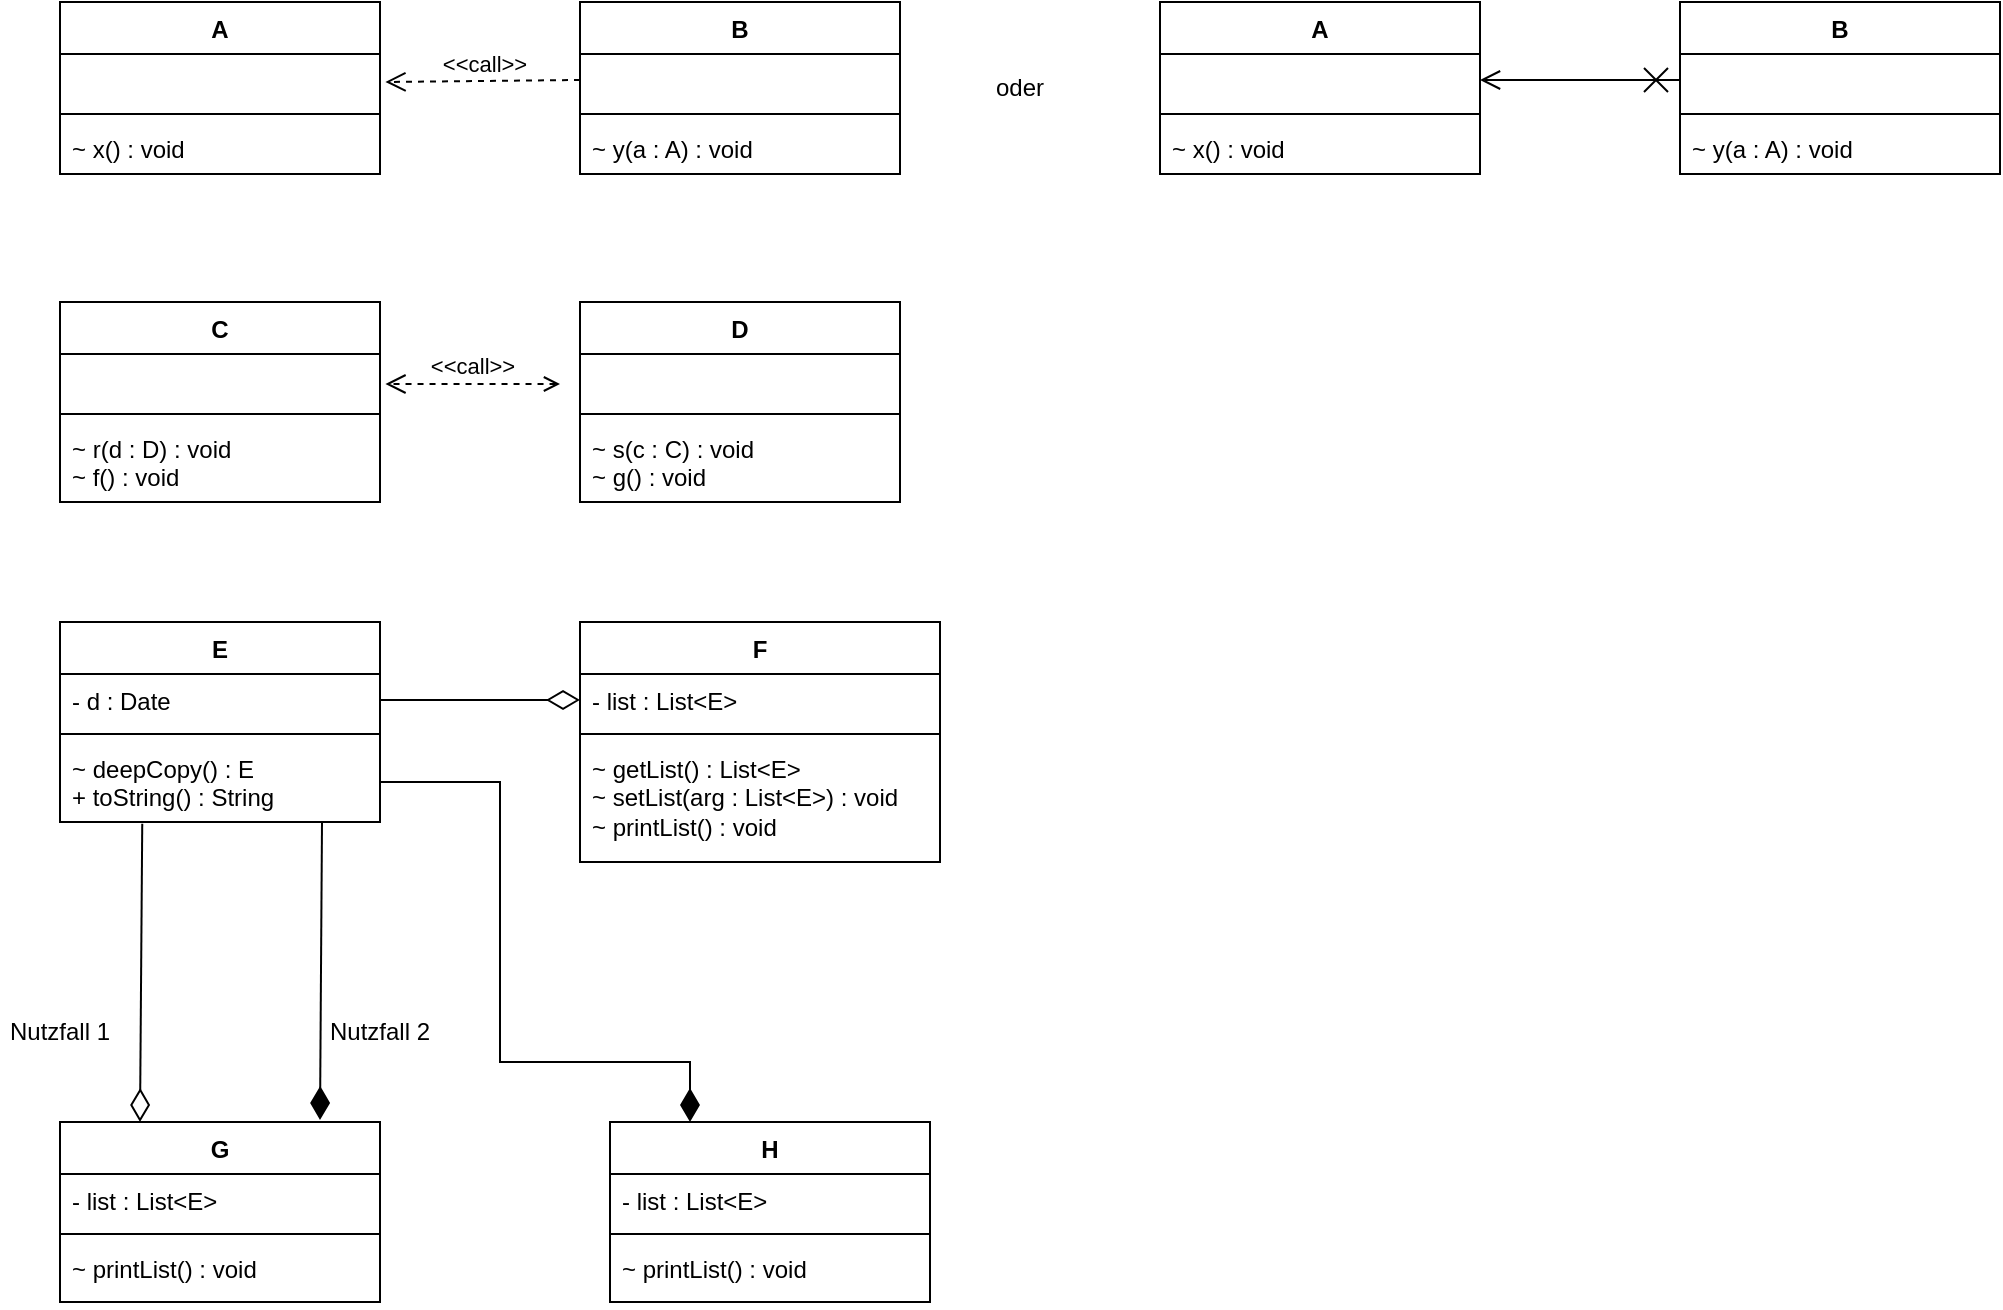 <mxfile version="21.3.7" type="github">
  <diagram name="Page-1" id="vnzZacXFTidNfK1MO4k4">
    <mxGraphModel dx="818" dy="633" grid="1" gridSize="10" guides="1" tooltips="1" connect="1" arrows="1" fold="1" page="1" pageScale="1" pageWidth="1169" pageHeight="1654" math="0" shadow="0">
      <root>
        <mxCell id="0" />
        <mxCell id="1" parent="0" />
        <mxCell id="B9dHrM3plx49otGJc3sR-5" value="A" style="swimlane;fontStyle=1;align=center;verticalAlign=top;childLayout=stackLayout;horizontal=1;startSize=26;horizontalStack=0;resizeParent=1;resizeParentMax=0;resizeLast=0;collapsible=1;marginBottom=0;whiteSpace=wrap;html=1;" vertex="1" parent="1">
          <mxGeometry x="150" y="140" width="160" height="86" as="geometry" />
        </mxCell>
        <mxCell id="B9dHrM3plx49otGJc3sR-6" value="&amp;nbsp;" style="text;strokeColor=none;fillColor=none;align=left;verticalAlign=top;spacingLeft=4;spacingRight=4;overflow=hidden;rotatable=0;points=[[0,0.5],[1,0.5]];portConstraint=eastwest;whiteSpace=wrap;html=1;" vertex="1" parent="B9dHrM3plx49otGJc3sR-5">
          <mxGeometry y="26" width="160" height="26" as="geometry" />
        </mxCell>
        <mxCell id="B9dHrM3plx49otGJc3sR-7" value="" style="line;strokeWidth=1;fillColor=none;align=left;verticalAlign=middle;spacingTop=-1;spacingLeft=3;spacingRight=3;rotatable=0;labelPosition=right;points=[];portConstraint=eastwest;strokeColor=inherit;" vertex="1" parent="B9dHrM3plx49otGJc3sR-5">
          <mxGeometry y="52" width="160" height="8" as="geometry" />
        </mxCell>
        <mxCell id="B9dHrM3plx49otGJc3sR-8" value="~ x() : void" style="text;strokeColor=none;fillColor=none;align=left;verticalAlign=top;spacingLeft=4;spacingRight=4;overflow=hidden;rotatable=0;points=[[0,0.5],[1,0.5]];portConstraint=eastwest;whiteSpace=wrap;html=1;" vertex="1" parent="B9dHrM3plx49otGJc3sR-5">
          <mxGeometry y="60" width="160" height="26" as="geometry" />
        </mxCell>
        <mxCell id="B9dHrM3plx49otGJc3sR-9" value="B" style="swimlane;fontStyle=1;align=center;verticalAlign=top;childLayout=stackLayout;horizontal=1;startSize=26;horizontalStack=0;resizeParent=1;resizeParentMax=0;resizeLast=0;collapsible=1;marginBottom=0;whiteSpace=wrap;html=1;" vertex="1" parent="1">
          <mxGeometry x="410" y="140" width="160" height="86" as="geometry" />
        </mxCell>
        <mxCell id="B9dHrM3plx49otGJc3sR-10" value="&amp;nbsp;" style="text;strokeColor=none;fillColor=none;align=left;verticalAlign=top;spacingLeft=4;spacingRight=4;overflow=hidden;rotatable=0;points=[[0,0.5],[1,0.5]];portConstraint=eastwest;whiteSpace=wrap;html=1;" vertex="1" parent="B9dHrM3plx49otGJc3sR-9">
          <mxGeometry y="26" width="160" height="26" as="geometry" />
        </mxCell>
        <mxCell id="B9dHrM3plx49otGJc3sR-11" value="" style="line;strokeWidth=1;fillColor=none;align=left;verticalAlign=middle;spacingTop=-1;spacingLeft=3;spacingRight=3;rotatable=0;labelPosition=right;points=[];portConstraint=eastwest;strokeColor=inherit;" vertex="1" parent="B9dHrM3plx49otGJc3sR-9">
          <mxGeometry y="52" width="160" height="8" as="geometry" />
        </mxCell>
        <mxCell id="B9dHrM3plx49otGJc3sR-12" value="~ y(a : A) : void" style="text;strokeColor=none;fillColor=none;align=left;verticalAlign=top;spacingLeft=4;spacingRight=4;overflow=hidden;rotatable=0;points=[[0,0.5],[1,0.5]];portConstraint=eastwest;whiteSpace=wrap;html=1;" vertex="1" parent="B9dHrM3plx49otGJc3sR-9">
          <mxGeometry y="60" width="160" height="26" as="geometry" />
        </mxCell>
        <mxCell id="B9dHrM3plx49otGJc3sR-14" value="&amp;lt;&amp;lt;call&amp;gt;&amp;gt;" style="html=1;verticalAlign=bottom;endArrow=open;dashed=1;endSize=8;edgeStyle=elbowEdgeStyle;elbow=vertical;curved=0;rounded=0;exitX=0;exitY=0.5;exitDx=0;exitDy=0;entryX=1.017;entryY=0.564;entryDx=0;entryDy=0;entryPerimeter=0;" edge="1" parent="1" source="B9dHrM3plx49otGJc3sR-10" target="B9dHrM3plx49otGJc3sR-6">
          <mxGeometry relative="1" as="geometry">
            <mxPoint x="410" y="270" as="sourcePoint" />
            <mxPoint x="320" y="181" as="targetPoint" />
          </mxGeometry>
        </mxCell>
        <mxCell id="B9dHrM3plx49otGJc3sR-16" value="A" style="swimlane;fontStyle=1;align=center;verticalAlign=top;childLayout=stackLayout;horizontal=1;startSize=26;horizontalStack=0;resizeParent=1;resizeParentMax=0;resizeLast=0;collapsible=1;marginBottom=0;whiteSpace=wrap;html=1;" vertex="1" parent="1">
          <mxGeometry x="700" y="140" width="160" height="86" as="geometry" />
        </mxCell>
        <mxCell id="B9dHrM3plx49otGJc3sR-17" value="&amp;nbsp;" style="text;strokeColor=none;fillColor=none;align=left;verticalAlign=top;spacingLeft=4;spacingRight=4;overflow=hidden;rotatable=0;points=[[0,0.5],[1,0.5]];portConstraint=eastwest;whiteSpace=wrap;html=1;" vertex="1" parent="B9dHrM3plx49otGJc3sR-16">
          <mxGeometry y="26" width="160" height="26" as="geometry" />
        </mxCell>
        <mxCell id="B9dHrM3plx49otGJc3sR-18" value="" style="line;strokeWidth=1;fillColor=none;align=left;verticalAlign=middle;spacingTop=-1;spacingLeft=3;spacingRight=3;rotatable=0;labelPosition=right;points=[];portConstraint=eastwest;strokeColor=inherit;" vertex="1" parent="B9dHrM3plx49otGJc3sR-16">
          <mxGeometry y="52" width="160" height="8" as="geometry" />
        </mxCell>
        <mxCell id="B9dHrM3plx49otGJc3sR-19" value="~ x() : void" style="text;strokeColor=none;fillColor=none;align=left;verticalAlign=top;spacingLeft=4;spacingRight=4;overflow=hidden;rotatable=0;points=[[0,0.5],[1,0.5]];portConstraint=eastwest;whiteSpace=wrap;html=1;" vertex="1" parent="B9dHrM3plx49otGJc3sR-16">
          <mxGeometry y="60" width="160" height="26" as="geometry" />
        </mxCell>
        <mxCell id="B9dHrM3plx49otGJc3sR-20" value="B" style="swimlane;fontStyle=1;align=center;verticalAlign=top;childLayout=stackLayout;horizontal=1;startSize=26;horizontalStack=0;resizeParent=1;resizeParentMax=0;resizeLast=0;collapsible=1;marginBottom=0;whiteSpace=wrap;html=1;" vertex="1" parent="1">
          <mxGeometry x="960" y="140" width="160" height="86" as="geometry" />
        </mxCell>
        <mxCell id="B9dHrM3plx49otGJc3sR-21" value="&amp;nbsp;" style="text;strokeColor=none;fillColor=none;align=left;verticalAlign=top;spacingLeft=4;spacingRight=4;overflow=hidden;rotatable=0;points=[[0,0.5],[1,0.5]];portConstraint=eastwest;whiteSpace=wrap;html=1;" vertex="1" parent="B9dHrM3plx49otGJc3sR-20">
          <mxGeometry y="26" width="160" height="26" as="geometry" />
        </mxCell>
        <mxCell id="B9dHrM3plx49otGJc3sR-22" value="" style="line;strokeWidth=1;fillColor=none;align=left;verticalAlign=middle;spacingTop=-1;spacingLeft=3;spacingRight=3;rotatable=0;labelPosition=right;points=[];portConstraint=eastwest;strokeColor=inherit;" vertex="1" parent="B9dHrM3plx49otGJc3sR-20">
          <mxGeometry y="52" width="160" height="8" as="geometry" />
        </mxCell>
        <mxCell id="B9dHrM3plx49otGJc3sR-23" value="~ y(a : A) : void" style="text;strokeColor=none;fillColor=none;align=left;verticalAlign=top;spacingLeft=4;spacingRight=4;overflow=hidden;rotatable=0;points=[[0,0.5],[1,0.5]];portConstraint=eastwest;whiteSpace=wrap;html=1;" vertex="1" parent="B9dHrM3plx49otGJc3sR-20">
          <mxGeometry y="60" width="160" height="26" as="geometry" />
        </mxCell>
        <mxCell id="B9dHrM3plx49otGJc3sR-25" value="" style="endArrow=open;startArrow=cross;endFill=0;startFill=0;endSize=8;startSize=10;html=1;rounded=0;entryX=1;entryY=0.5;entryDx=0;entryDy=0;exitX=0;exitY=0.5;exitDx=0;exitDy=0;" edge="1" parent="1" source="B9dHrM3plx49otGJc3sR-21" target="B9dHrM3plx49otGJc3sR-17">
          <mxGeometry width="160" relative="1" as="geometry">
            <mxPoint x="920" y="250" as="sourcePoint" />
            <mxPoint x="990" y="200" as="targetPoint" />
          </mxGeometry>
        </mxCell>
        <mxCell id="B9dHrM3plx49otGJc3sR-26" value="oder" style="text;html=1;strokeColor=none;fillColor=none;align=center;verticalAlign=middle;whiteSpace=wrap;rounded=0;" vertex="1" parent="1">
          <mxGeometry x="600" y="168" width="60" height="30" as="geometry" />
        </mxCell>
        <mxCell id="B9dHrM3plx49otGJc3sR-27" value="C" style="swimlane;fontStyle=1;align=center;verticalAlign=top;childLayout=stackLayout;horizontal=1;startSize=26;horizontalStack=0;resizeParent=1;resizeParentMax=0;resizeLast=0;collapsible=1;marginBottom=0;whiteSpace=wrap;html=1;" vertex="1" parent="1">
          <mxGeometry x="150" y="290" width="160" height="100" as="geometry" />
        </mxCell>
        <mxCell id="B9dHrM3plx49otGJc3sR-28" value="&amp;nbsp;" style="text;strokeColor=none;fillColor=none;align=left;verticalAlign=top;spacingLeft=4;spacingRight=4;overflow=hidden;rotatable=0;points=[[0,0.5],[1,0.5]];portConstraint=eastwest;whiteSpace=wrap;html=1;" vertex="1" parent="B9dHrM3plx49otGJc3sR-27">
          <mxGeometry y="26" width="160" height="26" as="geometry" />
        </mxCell>
        <mxCell id="B9dHrM3plx49otGJc3sR-29" value="" style="line;strokeWidth=1;fillColor=none;align=left;verticalAlign=middle;spacingTop=-1;spacingLeft=3;spacingRight=3;rotatable=0;labelPosition=right;points=[];portConstraint=eastwest;strokeColor=inherit;" vertex="1" parent="B9dHrM3plx49otGJc3sR-27">
          <mxGeometry y="52" width="160" height="8" as="geometry" />
        </mxCell>
        <mxCell id="B9dHrM3plx49otGJc3sR-30" value="&lt;div&gt;~ r(d : D) : void&lt;/div&gt;&lt;div&gt;~ f() : void&lt;br&gt;&lt;/div&gt;" style="text;strokeColor=none;fillColor=none;align=left;verticalAlign=top;spacingLeft=4;spacingRight=4;overflow=hidden;rotatable=0;points=[[0,0.5],[1,0.5]];portConstraint=eastwest;whiteSpace=wrap;html=1;" vertex="1" parent="B9dHrM3plx49otGJc3sR-27">
          <mxGeometry y="60" width="160" height="40" as="geometry" />
        </mxCell>
        <mxCell id="B9dHrM3plx49otGJc3sR-31" value="D" style="swimlane;fontStyle=1;align=center;verticalAlign=top;childLayout=stackLayout;horizontal=1;startSize=26;horizontalStack=0;resizeParent=1;resizeParentMax=0;resizeLast=0;collapsible=1;marginBottom=0;whiteSpace=wrap;html=1;" vertex="1" parent="1">
          <mxGeometry x="410" y="290" width="160" height="100" as="geometry" />
        </mxCell>
        <mxCell id="B9dHrM3plx49otGJc3sR-32" value="&amp;nbsp;" style="text;strokeColor=none;fillColor=none;align=left;verticalAlign=top;spacingLeft=4;spacingRight=4;overflow=hidden;rotatable=0;points=[[0,0.5],[1,0.5]];portConstraint=eastwest;whiteSpace=wrap;html=1;" vertex="1" parent="B9dHrM3plx49otGJc3sR-31">
          <mxGeometry y="26" width="160" height="26" as="geometry" />
        </mxCell>
        <mxCell id="B9dHrM3plx49otGJc3sR-33" value="" style="line;strokeWidth=1;fillColor=none;align=left;verticalAlign=middle;spacingTop=-1;spacingLeft=3;spacingRight=3;rotatable=0;labelPosition=right;points=[];portConstraint=eastwest;strokeColor=inherit;" vertex="1" parent="B9dHrM3plx49otGJc3sR-31">
          <mxGeometry y="52" width="160" height="8" as="geometry" />
        </mxCell>
        <mxCell id="B9dHrM3plx49otGJc3sR-34" value="&lt;div&gt;~ s(c : C) : void&lt;/div&gt;&lt;div&gt;~ g() : void&lt;br&gt;&lt;/div&gt;" style="text;strokeColor=none;fillColor=none;align=left;verticalAlign=top;spacingLeft=4;spacingRight=4;overflow=hidden;rotatable=0;points=[[0,0.5],[1,0.5]];portConstraint=eastwest;whiteSpace=wrap;html=1;" vertex="1" parent="B9dHrM3plx49otGJc3sR-31">
          <mxGeometry y="60" width="160" height="40" as="geometry" />
        </mxCell>
        <mxCell id="B9dHrM3plx49otGJc3sR-35" value="&amp;lt;&amp;lt;call&amp;gt;&amp;gt;" style="html=1;verticalAlign=bottom;endArrow=open;dashed=1;endSize=8;edgeStyle=elbowEdgeStyle;elbow=vertical;curved=0;rounded=0;entryX=1.017;entryY=0.564;entryDx=0;entryDy=0;entryPerimeter=0;startArrow=open;startFill=0;" edge="1" parent="1" target="B9dHrM3plx49otGJc3sR-28">
          <mxGeometry relative="1" as="geometry">
            <mxPoint x="400" y="331" as="sourcePoint" />
            <mxPoint x="320" y="331" as="targetPoint" />
          </mxGeometry>
        </mxCell>
        <mxCell id="B9dHrM3plx49otGJc3sR-36" value="E" style="swimlane;fontStyle=1;align=center;verticalAlign=top;childLayout=stackLayout;horizontal=1;startSize=26;horizontalStack=0;resizeParent=1;resizeParentMax=0;resizeLast=0;collapsible=1;marginBottom=0;whiteSpace=wrap;html=1;" vertex="1" parent="1">
          <mxGeometry x="150" y="450" width="160" height="100" as="geometry" />
        </mxCell>
        <mxCell id="B9dHrM3plx49otGJc3sR-37" value="- d : Date" style="text;strokeColor=none;fillColor=none;align=left;verticalAlign=top;spacingLeft=4;spacingRight=4;overflow=hidden;rotatable=0;points=[[0,0.5],[1,0.5]];portConstraint=eastwest;whiteSpace=wrap;html=1;" vertex="1" parent="B9dHrM3plx49otGJc3sR-36">
          <mxGeometry y="26" width="160" height="26" as="geometry" />
        </mxCell>
        <mxCell id="B9dHrM3plx49otGJc3sR-38" value="" style="line;strokeWidth=1;fillColor=none;align=left;verticalAlign=middle;spacingTop=-1;spacingLeft=3;spacingRight=3;rotatable=0;labelPosition=right;points=[];portConstraint=eastwest;strokeColor=inherit;" vertex="1" parent="B9dHrM3plx49otGJc3sR-36">
          <mxGeometry y="52" width="160" height="8" as="geometry" />
        </mxCell>
        <mxCell id="B9dHrM3plx49otGJc3sR-39" value="~ deepCopy() : E&lt;br&gt;&lt;div&gt;+ toString() : String&lt;br&gt;&lt;/div&gt;" style="text;strokeColor=none;fillColor=none;align=left;verticalAlign=top;spacingLeft=4;spacingRight=4;overflow=hidden;rotatable=0;points=[[0,0.5],[1,0.5]];portConstraint=eastwest;whiteSpace=wrap;html=1;" vertex="1" parent="B9dHrM3plx49otGJc3sR-36">
          <mxGeometry y="60" width="160" height="40" as="geometry" />
        </mxCell>
        <mxCell id="B9dHrM3plx49otGJc3sR-40" value="F" style="swimlane;fontStyle=1;align=center;verticalAlign=top;childLayout=stackLayout;horizontal=1;startSize=26;horizontalStack=0;resizeParent=1;resizeParentMax=0;resizeLast=0;collapsible=1;marginBottom=0;whiteSpace=wrap;html=1;" vertex="1" parent="1">
          <mxGeometry x="410" y="450" width="180" height="120" as="geometry" />
        </mxCell>
        <mxCell id="B9dHrM3plx49otGJc3sR-41" value="- list : List&amp;lt;E&amp;gt;" style="text;strokeColor=none;fillColor=none;align=left;verticalAlign=top;spacingLeft=4;spacingRight=4;overflow=hidden;rotatable=0;points=[[0,0.5],[1,0.5]];portConstraint=eastwest;whiteSpace=wrap;html=1;" vertex="1" parent="B9dHrM3plx49otGJc3sR-40">
          <mxGeometry y="26" width="180" height="26" as="geometry" />
        </mxCell>
        <mxCell id="B9dHrM3plx49otGJc3sR-42" value="" style="line;strokeWidth=1;fillColor=none;align=left;verticalAlign=middle;spacingTop=-1;spacingLeft=3;spacingRight=3;rotatable=0;labelPosition=right;points=[];portConstraint=eastwest;strokeColor=inherit;" vertex="1" parent="B9dHrM3plx49otGJc3sR-40">
          <mxGeometry y="52" width="180" height="8" as="geometry" />
        </mxCell>
        <mxCell id="B9dHrM3plx49otGJc3sR-43" value="&lt;div&gt;~ getList() : List&amp;lt;E&amp;gt;&lt;br&gt;&lt;/div&gt;&lt;div&gt;~ setList(arg : List&amp;lt;E&amp;gt;) : void&lt;br&gt;&lt;/div&gt;&lt;div&gt;~ printList() : void&lt;br&gt;&lt;/div&gt;" style="text;strokeColor=none;fillColor=none;align=left;verticalAlign=top;spacingLeft=4;spacingRight=4;overflow=hidden;rotatable=0;points=[[0,0.5],[1,0.5]];portConstraint=eastwest;whiteSpace=wrap;html=1;" vertex="1" parent="B9dHrM3plx49otGJc3sR-40">
          <mxGeometry y="60" width="180" height="60" as="geometry" />
        </mxCell>
        <mxCell id="B9dHrM3plx49otGJc3sR-45" value="G" style="swimlane;fontStyle=1;align=center;verticalAlign=top;childLayout=stackLayout;horizontal=1;startSize=26;horizontalStack=0;resizeParent=1;resizeParentMax=0;resizeLast=0;collapsible=1;marginBottom=0;whiteSpace=wrap;html=1;" vertex="1" parent="1">
          <mxGeometry x="150" y="700" width="160" height="90" as="geometry" />
        </mxCell>
        <mxCell id="B9dHrM3plx49otGJc3sR-46" value="&lt;div&gt;- list : List&amp;lt;E&amp;gt;&lt;/div&gt;" style="text;strokeColor=none;fillColor=none;align=left;verticalAlign=top;spacingLeft=4;spacingRight=4;overflow=hidden;rotatable=0;points=[[0,0.5],[1,0.5]];portConstraint=eastwest;whiteSpace=wrap;html=1;" vertex="1" parent="B9dHrM3plx49otGJc3sR-45">
          <mxGeometry y="26" width="160" height="26" as="geometry" />
        </mxCell>
        <mxCell id="B9dHrM3plx49otGJc3sR-47" value="" style="line;strokeWidth=1;fillColor=none;align=left;verticalAlign=middle;spacingTop=-1;spacingLeft=3;spacingRight=3;rotatable=0;labelPosition=right;points=[];portConstraint=eastwest;strokeColor=inherit;" vertex="1" parent="B9dHrM3plx49otGJc3sR-45">
          <mxGeometry y="52" width="160" height="8" as="geometry" />
        </mxCell>
        <mxCell id="B9dHrM3plx49otGJc3sR-48" value="&lt;div&gt;~ printList() : void&lt;/div&gt;&lt;div&gt;&lt;br&gt;&lt;/div&gt;" style="text;strokeColor=none;fillColor=none;align=left;verticalAlign=top;spacingLeft=4;spacingRight=4;overflow=hidden;rotatable=0;points=[[0,0.5],[1,0.5]];portConstraint=eastwest;whiteSpace=wrap;html=1;" vertex="1" parent="B9dHrM3plx49otGJc3sR-45">
          <mxGeometry y="60" width="160" height="30" as="geometry" />
        </mxCell>
        <mxCell id="B9dHrM3plx49otGJc3sR-57" value="" style="endArrow=diamondThin;html=1;rounded=0;entryX=0;entryY=0.5;entryDx=0;entryDy=0;exitX=1;exitY=0.5;exitDx=0;exitDy=0;endFill=0;endSize=14;" edge="1" parent="1" source="B9dHrM3plx49otGJc3sR-37" target="B9dHrM3plx49otGJc3sR-41">
          <mxGeometry width="50" height="50" relative="1" as="geometry">
            <mxPoint x="220" y="580" as="sourcePoint" />
            <mxPoint x="270" y="530" as="targetPoint" />
          </mxGeometry>
        </mxCell>
        <mxCell id="B9dHrM3plx49otGJc3sR-58" value="" style="endArrow=diamondThin;html=1;rounded=0;entryX=0.25;entryY=0;entryDx=0;entryDy=0;endFill=0;endSize=14;exitX=0.257;exitY=1.021;exitDx=0;exitDy=0;exitPerimeter=0;" edge="1" parent="1" source="B9dHrM3plx49otGJc3sR-39" target="B9dHrM3plx49otGJc3sR-45">
          <mxGeometry width="50" height="50" relative="1" as="geometry">
            <mxPoint x="210" y="570" as="sourcePoint" />
            <mxPoint x="420" y="499" as="targetPoint" />
          </mxGeometry>
        </mxCell>
        <mxCell id="B9dHrM3plx49otGJc3sR-61" value="Nutzfall 1" style="text;html=1;strokeColor=none;fillColor=none;align=center;verticalAlign=middle;whiteSpace=wrap;rounded=0;" vertex="1" parent="1">
          <mxGeometry x="120" y="640" width="60" height="30" as="geometry" />
        </mxCell>
        <mxCell id="B9dHrM3plx49otGJc3sR-62" value="Nutzfall 2" style="text;html=1;strokeColor=none;fillColor=none;align=center;verticalAlign=middle;whiteSpace=wrap;rounded=0;" vertex="1" parent="1">
          <mxGeometry x="280" y="640" width="60" height="30" as="geometry" />
        </mxCell>
        <mxCell id="B9dHrM3plx49otGJc3sR-65" value="" style="endArrow=diamondThin;html=1;rounded=0;entryX=0.25;entryY=0;entryDx=0;entryDy=0;endFill=1;endSize=14;exitX=0.257;exitY=1.021;exitDx=0;exitDy=0;exitPerimeter=0;" edge="1" parent="1">
          <mxGeometry width="50" height="50" relative="1" as="geometry">
            <mxPoint x="281" y="550" as="sourcePoint" />
            <mxPoint x="280" y="699" as="targetPoint" />
          </mxGeometry>
        </mxCell>
        <mxCell id="B9dHrM3plx49otGJc3sR-66" value="H" style="swimlane;fontStyle=1;align=center;verticalAlign=top;childLayout=stackLayout;horizontal=1;startSize=26;horizontalStack=0;resizeParent=1;resizeParentMax=0;resizeLast=0;collapsible=1;marginBottom=0;whiteSpace=wrap;html=1;" vertex="1" parent="1">
          <mxGeometry x="425" y="700" width="160" height="90" as="geometry" />
        </mxCell>
        <mxCell id="B9dHrM3plx49otGJc3sR-67" value="&lt;div&gt;- list : List&amp;lt;E&amp;gt;&lt;/div&gt;" style="text;strokeColor=none;fillColor=none;align=left;verticalAlign=top;spacingLeft=4;spacingRight=4;overflow=hidden;rotatable=0;points=[[0,0.5],[1,0.5]];portConstraint=eastwest;whiteSpace=wrap;html=1;" vertex="1" parent="B9dHrM3plx49otGJc3sR-66">
          <mxGeometry y="26" width="160" height="26" as="geometry" />
        </mxCell>
        <mxCell id="B9dHrM3plx49otGJc3sR-68" value="" style="line;strokeWidth=1;fillColor=none;align=left;verticalAlign=middle;spacingTop=-1;spacingLeft=3;spacingRight=3;rotatable=0;labelPosition=right;points=[];portConstraint=eastwest;strokeColor=inherit;" vertex="1" parent="B9dHrM3plx49otGJc3sR-66">
          <mxGeometry y="52" width="160" height="8" as="geometry" />
        </mxCell>
        <mxCell id="B9dHrM3plx49otGJc3sR-69" value="&lt;div&gt;~ printList() : void&lt;/div&gt;&lt;div&gt;&lt;br&gt;&lt;/div&gt;" style="text;strokeColor=none;fillColor=none;align=left;verticalAlign=top;spacingLeft=4;spacingRight=4;overflow=hidden;rotatable=0;points=[[0,0.5],[1,0.5]];portConstraint=eastwest;whiteSpace=wrap;html=1;" vertex="1" parent="B9dHrM3plx49otGJc3sR-66">
          <mxGeometry y="60" width="160" height="30" as="geometry" />
        </mxCell>
        <mxCell id="B9dHrM3plx49otGJc3sR-70" value="" style="endArrow=diamondThin;html=1;rounded=0;entryX=0.25;entryY=0;entryDx=0;entryDy=0;endFill=1;endSize=14;exitX=1;exitY=0.5;exitDx=0;exitDy=0;edgeStyle=orthogonalEdgeStyle;" edge="1" parent="1" source="B9dHrM3plx49otGJc3sR-39" target="B9dHrM3plx49otGJc3sR-66">
          <mxGeometry width="50" height="50" relative="1" as="geometry">
            <mxPoint x="201" y="561" as="sourcePoint" />
            <mxPoint x="200" y="710" as="targetPoint" />
            <Array as="points">
              <mxPoint x="370" y="530" />
              <mxPoint x="370" y="670" />
              <mxPoint x="465" y="670" />
            </Array>
          </mxGeometry>
        </mxCell>
      </root>
    </mxGraphModel>
  </diagram>
</mxfile>
